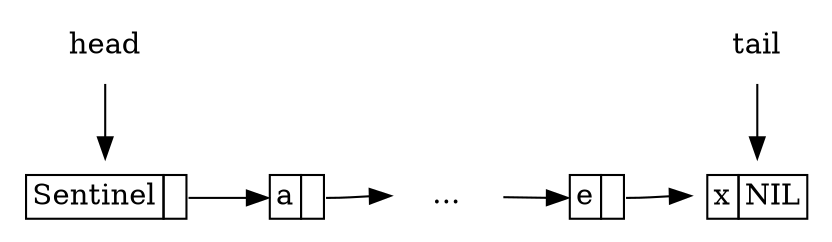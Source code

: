 digraph G{
	margin="0"
	node[shape=plaintext]
	S[label=<<table BORDER="0" CELLBORDER="1" CELLSPACING="0">
      <tr><td>Sentinel</td><td port="next"> </td></tr></table>>];
	q1[label=<<table BORDER="0" CELLBORDER="1" CELLSPACING="0">
       <tr><td port="key">a</td><td port="next"> </td></tr></table>>];
	qi[shape=plaintext, label="..."];
	qt[label=<<table BORDER="0" CELLBORDER="1" CELLSPACING="0">
       <tr><td port="key">e</td><td port="next"> </td></tr></table>>];
	x[label=<<table BORDER="0" CELLBORDER="1" CELLSPACING="0">
      <tr><td port="key">x</td><td>NIL</td></tr></table>>];
	head[shape=plaintext];
	tail[shape=plaintext];
	head->S;
	S:next -> q1:key;
	q1:next->qi:w;
	qi->qt:key;
	qt:next->x:w;
	tail->x;
	{rank=same S q1 qi qt x}
}
